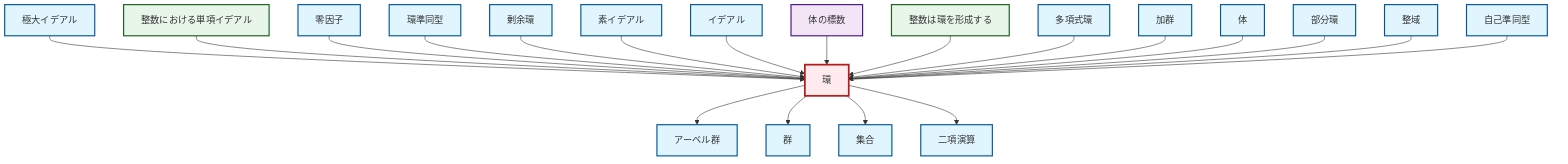graph TD
    classDef definition fill:#e1f5fe,stroke:#01579b,stroke-width:2px
    classDef theorem fill:#f3e5f5,stroke:#4a148c,stroke-width:2px
    classDef axiom fill:#fff3e0,stroke:#e65100,stroke-width:2px
    classDef example fill:#e8f5e9,stroke:#1b5e20,stroke-width:2px
    classDef current fill:#ffebee,stroke:#b71c1c,stroke-width:3px
    def-ring-homomorphism["環準同型"]:::definition
    def-set["集合"]:::definition
    def-field["体"]:::definition
    def-ideal["イデアル"]:::definition
    def-polynomial-ring["多項式環"]:::definition
    def-maximal-ideal["極大イデアル"]:::definition
    def-ring["環"]:::definition
    def-subring["部分環"]:::definition
    thm-field-characteristic["体の標数"]:::theorem
    def-quotient-ring["剰余環"]:::definition
    def-binary-operation["二項演算"]:::definition
    ex-integers-ring["整数は環を形成する"]:::example
    def-prime-ideal["素イデアル"]:::definition
    def-endomorphism["自己準同型"]:::definition
    def-group["群"]:::definition
    def-module["加群"]:::definition
    def-zero-divisor["零因子"]:::definition
    def-abelian-group["アーベル群"]:::definition
    ex-principal-ideal["整数における単項イデアル"]:::example
    def-integral-domain["整域"]:::definition
    def-maximal-ideal --> def-ring
    ex-principal-ideal --> def-ring
    def-zero-divisor --> def-ring
    def-ring-homomorphism --> def-ring
    def-quotient-ring --> def-ring
    def-ring --> def-abelian-group
    def-prime-ideal --> def-ring
    def-ring --> def-group
    def-ideal --> def-ring
    def-ring --> def-set
    thm-field-characteristic --> def-ring
    ex-integers-ring --> def-ring
    def-ring --> def-binary-operation
    def-polynomial-ring --> def-ring
    def-module --> def-ring
    def-field --> def-ring
    def-subring --> def-ring
    def-integral-domain --> def-ring
    def-endomorphism --> def-ring
    class def-ring current
